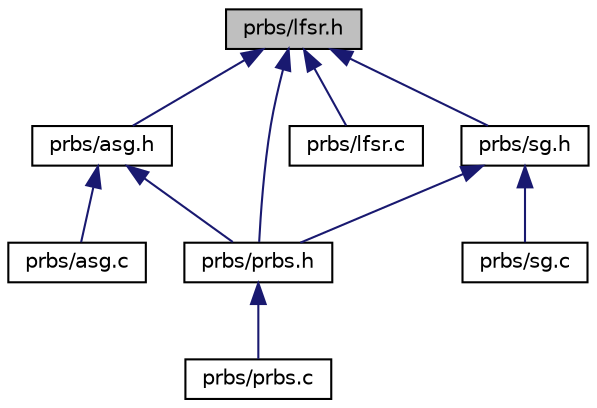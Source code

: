 digraph "prbs/lfsr.h"
{
 // INTERACTIVE_SVG=YES
 // LATEX_PDF_SIZE
  bgcolor="transparent";
  edge [fontname="Helvetica",fontsize="10",labelfontname="Helvetica",labelfontsize="10"];
  node [fontname="Helvetica",fontsize="10",shape=record];
  Node1 [label="prbs/lfsr.h",height=0.2,width=0.4,color="black", fillcolor="grey75", style="filled", fontcolor="black",tooltip="Interface and usage of the lfsr prbs generator."];
  Node1 -> Node2 [dir="back",color="midnightblue",fontsize="10",style="solid",fontname="Helvetica"];
  Node2 [label="prbs/asg.h",height=0.2,width=0.4,color="black",URL="$asg_8h.html",tooltip="Interface and usage of the alternating step prbs generator."];
  Node2 -> Node3 [dir="back",color="midnightblue",fontsize="10",style="solid",fontname="Helvetica"];
  Node3 [label="prbs/asg.c",height=0.2,width=0.4,color="black",URL="$asg_8c.html",tooltip="Implementation of the asg prbs generator."];
  Node2 -> Node4 [dir="back",color="midnightblue",fontsize="10",style="solid",fontname="Helvetica"];
  Node4 [label="prbs/prbs.h",height=0.2,width=0.4,color="black",URL="$prbs_8h.html",tooltip="Interface and usage of prbs generators."];
  Node4 -> Node5 [dir="back",color="midnightblue",fontsize="10",style="solid",fontname="Helvetica"];
  Node5 [label="prbs/prbs.c",height=0.2,width=0.4,color="black",URL="$prbs_8c.html",tooltip="PRBS library descriptor."];
  Node1 -> Node6 [dir="back",color="midnightblue",fontsize="10",style="solid",fontname="Helvetica"];
  Node6 [label="prbs/lfsr.c",height=0.2,width=0.4,color="black",URL="$lfsr_8c.html",tooltip="Implementation of the lfsr prbs generator."];
  Node1 -> Node4 [dir="back",color="midnightblue",fontsize="10",style="solid",fontname="Helvetica"];
  Node1 -> Node7 [dir="back",color="midnightblue",fontsize="10",style="solid",fontname="Helvetica"];
  Node7 [label="prbs/sg.h",height=0.2,width=0.4,color="black",URL="$sg_8h.html",tooltip="Interface and usage of the shrinking prbs generator."];
  Node7 -> Node4 [dir="back",color="midnightblue",fontsize="10",style="solid",fontname="Helvetica"];
  Node7 -> Node8 [dir="back",color="midnightblue",fontsize="10",style="solid",fontname="Helvetica"];
  Node8 [label="prbs/sg.c",height=0.2,width=0.4,color="black",URL="$sg_8c.html",tooltip="Implementation of the SG prbs generator."];
}
